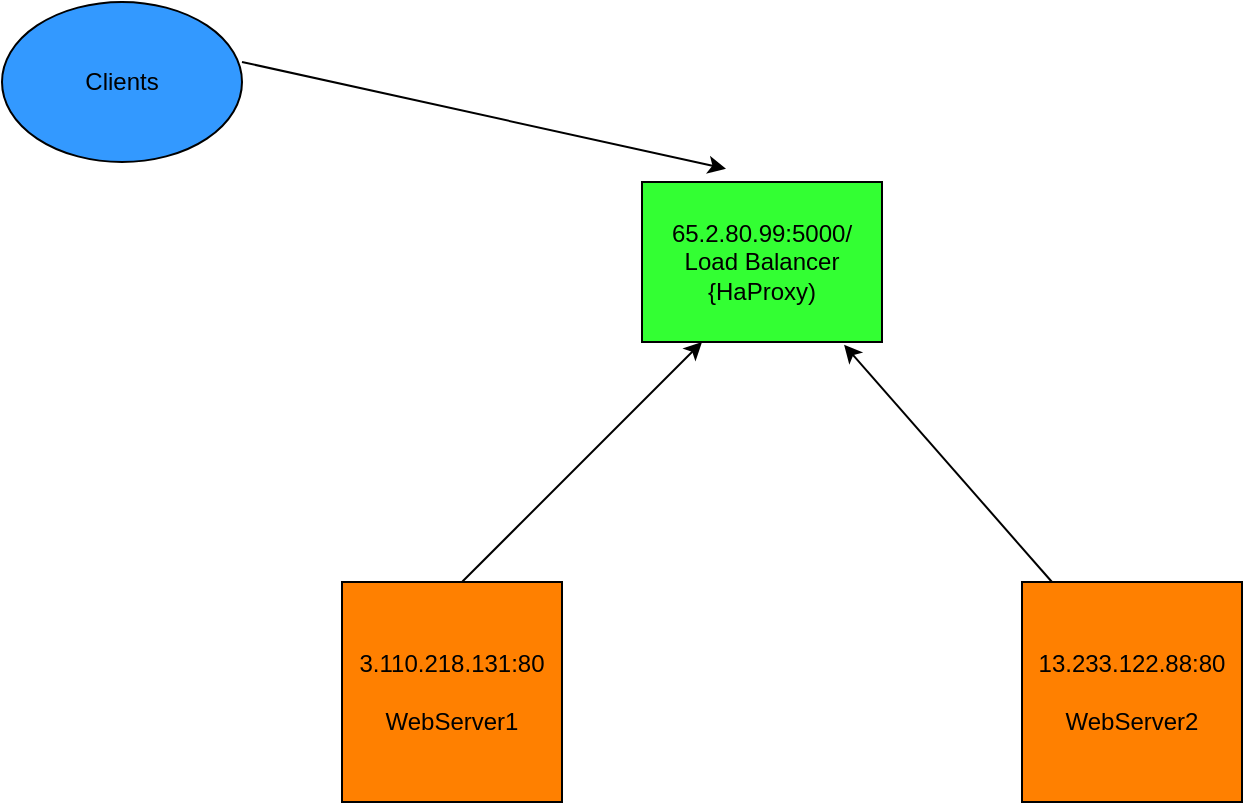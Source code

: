 <mxfile version="22.1.21" type="github">
  <diagram name="Page-1" id="daO71cZO7_z_70Y26KHo">
    <mxGraphModel dx="880" dy="470" grid="1" gridSize="10" guides="1" tooltips="1" connect="1" arrows="1" fold="1" page="1" pageScale="1" pageWidth="827" pageHeight="1169" math="0" shadow="0">
      <root>
        <mxCell id="0" />
        <mxCell id="1" parent="0" />
        <mxCell id="se4Sdfj2kMBtf5sA1yPb-1" value="Clients" style="ellipse;whiteSpace=wrap;html=1;fillColor=#3399FF;" vertex="1" parent="1">
          <mxGeometry x="10" y="60" width="120" height="80" as="geometry" />
        </mxCell>
        <mxCell id="se4Sdfj2kMBtf5sA1yPb-2" value="65.2.80.99:5000/&lt;br&gt;Load Balancer&lt;br&gt;{HaProxy)" style="rounded=0;whiteSpace=wrap;html=1;fillColor=#33FF33;" vertex="1" parent="1">
          <mxGeometry x="330" y="150" width="120" height="80" as="geometry" />
        </mxCell>
        <mxCell id="se4Sdfj2kMBtf5sA1yPb-3" value="3.110.218.131:80&lt;br&gt;&lt;br&gt;WebServer1" style="whiteSpace=wrap;html=1;aspect=fixed;fillColor=#FF8000;" vertex="1" parent="1">
          <mxGeometry x="180" y="350" width="110" height="110" as="geometry" />
        </mxCell>
        <mxCell id="se4Sdfj2kMBtf5sA1yPb-5" value="13.233.122.88:80&lt;br&gt;&lt;br&gt;WebServer2" style="whiteSpace=wrap;html=1;aspect=fixed;fillColor=#FF8000;" vertex="1" parent="1">
          <mxGeometry x="520" y="350" width="110" height="110" as="geometry" />
        </mxCell>
        <mxCell id="se4Sdfj2kMBtf5sA1yPb-8" value="" style="endArrow=classic;html=1;rounded=0;entryX=0.35;entryY=-0.083;entryDx=0;entryDy=0;entryPerimeter=0;" edge="1" parent="1" target="se4Sdfj2kMBtf5sA1yPb-2">
          <mxGeometry width="50" height="50" relative="1" as="geometry">
            <mxPoint x="130" y="90" as="sourcePoint" />
            <mxPoint x="180" y="40" as="targetPoint" />
          </mxGeometry>
        </mxCell>
        <mxCell id="se4Sdfj2kMBtf5sA1yPb-9" value="" style="endArrow=classic;html=1;rounded=0;entryX=0.842;entryY=1.017;entryDx=0;entryDy=0;entryPerimeter=0;" edge="1" parent="1" target="se4Sdfj2kMBtf5sA1yPb-2">
          <mxGeometry width="50" height="50" relative="1" as="geometry">
            <mxPoint x="535" y="350" as="sourcePoint" />
            <mxPoint x="585" y="300" as="targetPoint" />
          </mxGeometry>
        </mxCell>
        <mxCell id="se4Sdfj2kMBtf5sA1yPb-10" value="" style="endArrow=classic;html=1;rounded=0;entryX=0.25;entryY=1;entryDx=0;entryDy=0;" edge="1" parent="1" target="se4Sdfj2kMBtf5sA1yPb-2">
          <mxGeometry width="50" height="50" relative="1" as="geometry">
            <mxPoint x="240" y="350" as="sourcePoint" />
            <mxPoint x="290" y="300" as="targetPoint" />
          </mxGeometry>
        </mxCell>
      </root>
    </mxGraphModel>
  </diagram>
</mxfile>
